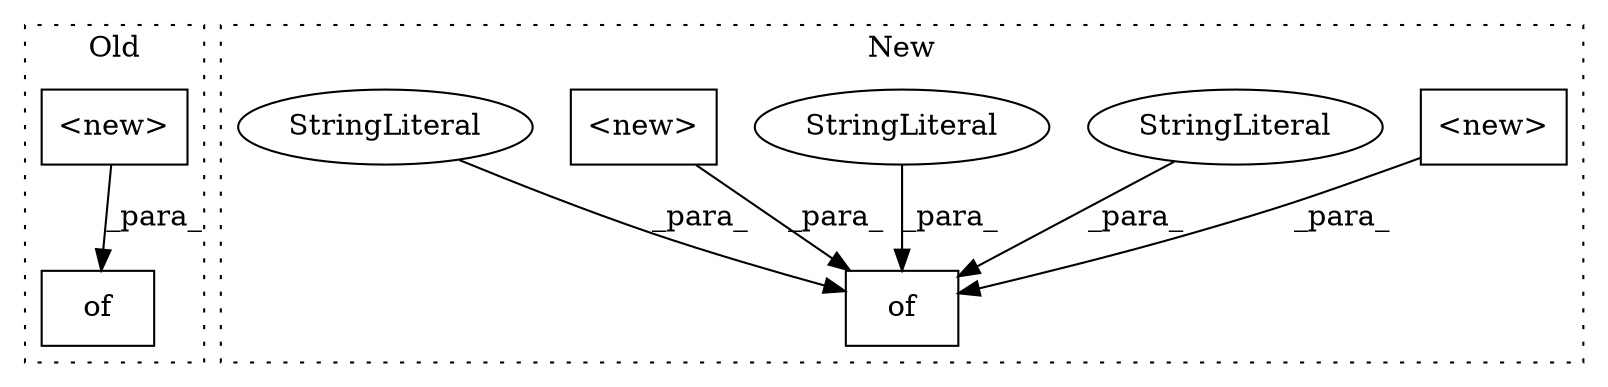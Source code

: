 digraph G {
subgraph cluster0 {
1 [label="<new>" a="14" s="140" l="24" shape="box"];
7 [label="of" a="32" s="116,164" l="3,1" shape="box"];
label = "Old";
style="dotted";
}
subgraph cluster1 {
2 [label="<new>" a="14" s="371" l="15" shape="box"];
3 [label="of" a="32" s="254,426" l="3,1" shape="box"];
4 [label="StringLiteral" a="45" s="257" l="27" shape="ellipse"];
5 [label="StringLiteral" a="45" s="317" l="18" shape="ellipse"];
6 [label="<new>" a="14" s="405" l="21" shape="box"];
8 [label="StringLiteral" a="45" s="359" l="11" shape="ellipse"];
label = "New";
style="dotted";
}
1 -> 7 [label="_para_"];
2 -> 3 [label="_para_"];
4 -> 3 [label="_para_"];
5 -> 3 [label="_para_"];
6 -> 3 [label="_para_"];
8 -> 3 [label="_para_"];
}